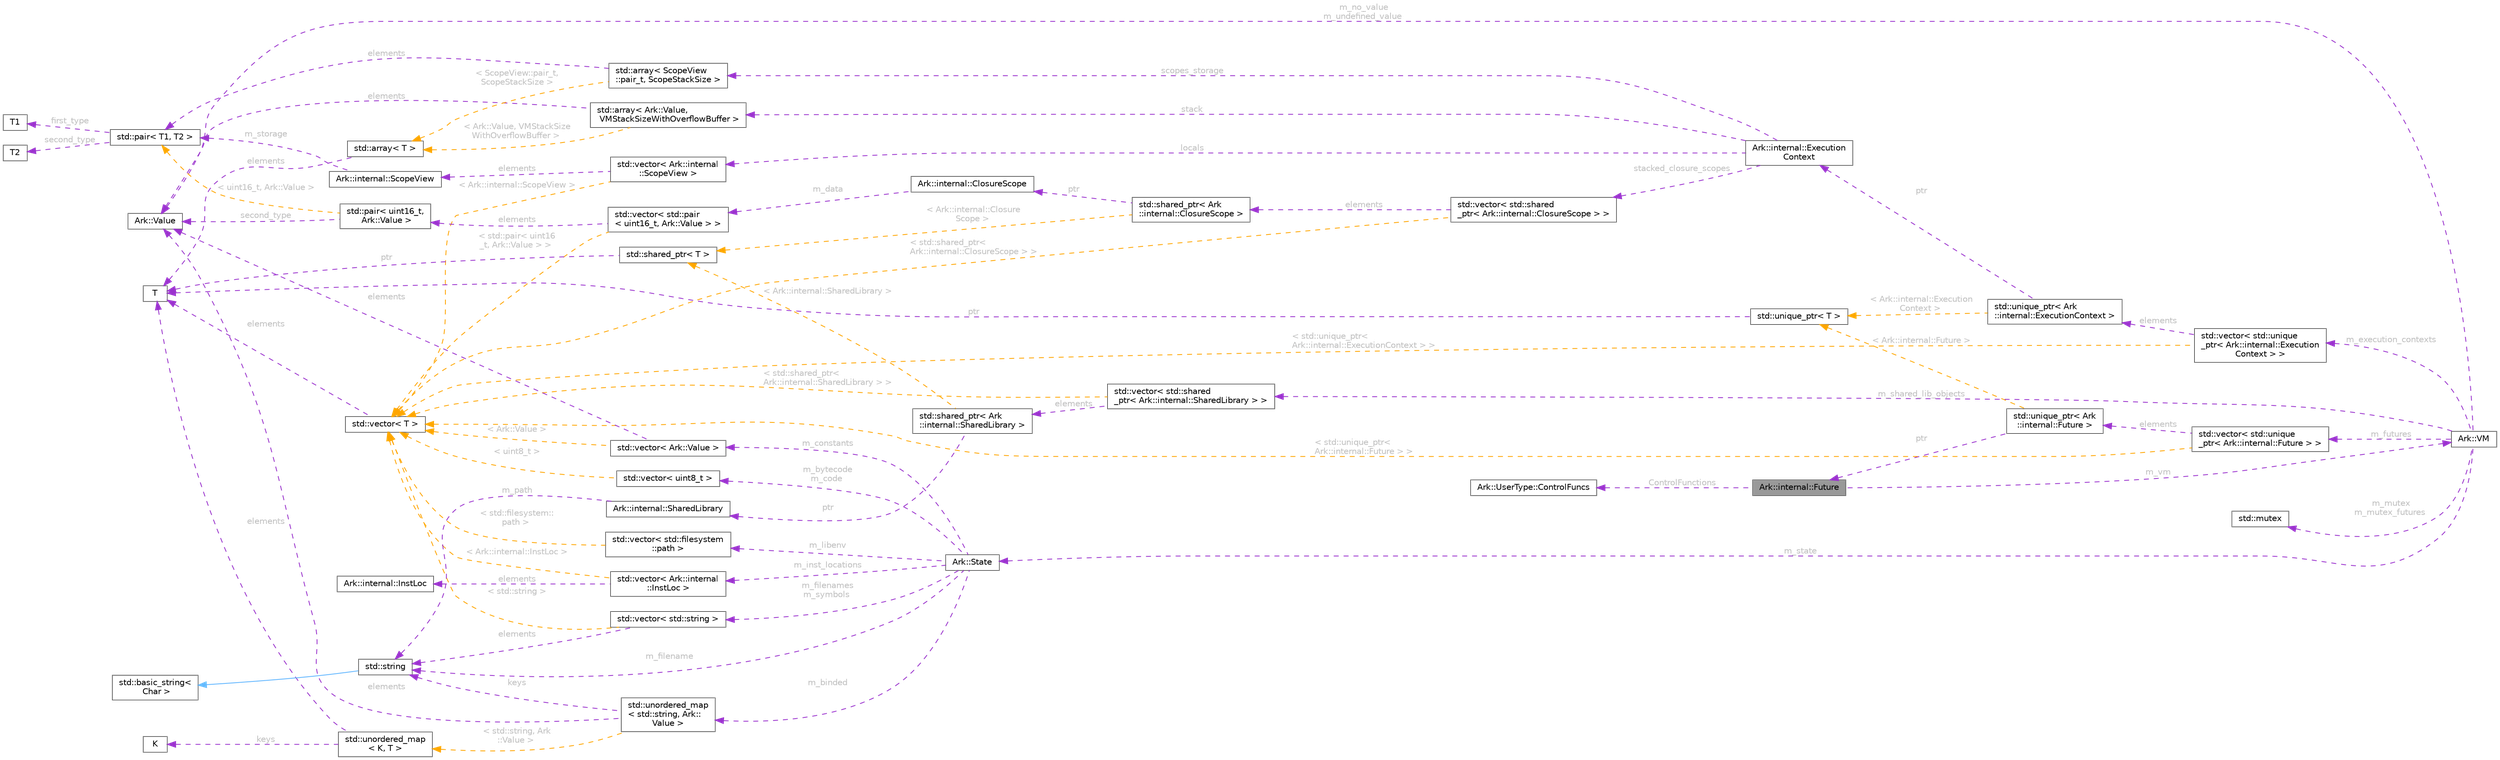 digraph "Ark::internal::Future"
{
 // INTERACTIVE_SVG=YES
 // LATEX_PDF_SIZE
  bgcolor="transparent";
  edge [fontname=Helvetica,fontsize=10,labelfontname=Helvetica,labelfontsize=10];
  node [fontname=Helvetica,fontsize=10,shape=box,height=0.2,width=0.4];
  rankdir="LR";
  Node1 [id="Node000001",label="Ark::internal::Future",height=0.2,width=0.4,color="gray40", fillcolor="grey60", style="filled", fontcolor="black",tooltip=" "];
  Node2 -> Node1 [id="edge1_Node000001_Node000002",dir="back",color="darkorchid3",style="dashed",tooltip=" ",label=" ControlFunctions",fontcolor="grey" ];
  Node2 [id="Node000002",label="Ark::UserType::ControlFuncs",height=0.2,width=0.4,color="gray40", fillcolor="white", style="filled",URL="$d8/d70/structArk_1_1UserType_1_1ControlFuncs.html",tooltip="A structure holding a bunch of pointers to different useful functions related to this usertype."];
  Node3 -> Node1 [id="edge2_Node000001_Node000003",dir="back",color="darkorchid3",style="dashed",tooltip=" ",label=" m_vm",fontcolor="grey" ];
  Node3 [id="Node000003",label="Ark::VM",height=0.2,width=0.4,color="gray40", fillcolor="white", style="filled",URL="$d2/d93/classArk_1_1VM.html",tooltip="The ArkScript virtual machine, executing ArkScript bytecode."];
  Node4 -> Node3 [id="edge3_Node000003_Node000004",dir="back",color="darkorchid3",style="dashed",tooltip=" ",label=" m_state",fontcolor="grey" ];
  Node4 [id="Node000004",label="Ark::State",height=0.2,width=0.4,color="gray40", fillcolor="white", style="filled",URL="$d1/d37/classArk_1_1State.html",tooltip="Ark state to handle the dirty job of loading and compiling ArkScript code."];
  Node5 -> Node4 [id="edge4_Node000004_Node000005",dir="back",color="darkorchid3",style="dashed",tooltip=" ",label=" m_bytecode\nm_code",fontcolor="grey" ];
  Node5 [id="Node000005",label="std::vector\< uint8_t \>",height=0.2,width=0.4,color="gray40", fillcolor="white", style="filled",tooltip=" "];
  Node6 -> Node5 [id="edge5_Node000005_Node000006",dir="back",color="orange",style="dashed",tooltip=" ",label=" \< uint8_t \>",fontcolor="grey" ];
  Node6 [id="Node000006",label="std::vector\< T \>",height=0.2,width=0.4,color="gray40", fillcolor="white", style="filled",tooltip=" "];
  Node7 -> Node6 [id="edge6_Node000006_Node000007",dir="back",color="darkorchid3",style="dashed",tooltip=" ",label=" elements",fontcolor="grey" ];
  Node7 [id="Node000007",label="T",height=0.2,width=0.4,color="gray40", fillcolor="white", style="filled",tooltip=" "];
  Node8 -> Node4 [id="edge7_Node000004_Node000008",dir="back",color="darkorchid3",style="dashed",tooltip=" ",label=" m_libenv",fontcolor="grey" ];
  Node8 [id="Node000008",label="std::vector\< std::filesystem\l::path \>",height=0.2,width=0.4,color="gray40", fillcolor="white", style="filled",tooltip=" "];
  Node6 -> Node8 [id="edge8_Node000008_Node000006",dir="back",color="orange",style="dashed",tooltip=" ",label=" \< std::filesystem::\lpath \>",fontcolor="grey" ];
  Node9 -> Node4 [id="edge9_Node000004_Node000009",dir="back",color="darkorchid3",style="dashed",tooltip=" ",label=" m_filename",fontcolor="grey" ];
  Node9 [id="Node000009",label="std::string",height=0.2,width=0.4,color="gray40", fillcolor="white", style="filled",tooltip=" "];
  Node10 -> Node9 [id="edge10_Node000009_Node000010",dir="back",color="steelblue1",style="solid",tooltip=" "];
  Node10 [id="Node000010",label="std::basic_string\<\l Char \>",height=0.2,width=0.4,color="gray40", fillcolor="white", style="filled",tooltip=" "];
  Node11 -> Node4 [id="edge11_Node000004_Node000011",dir="back",color="darkorchid3",style="dashed",tooltip=" ",label=" m_filenames\nm_symbols",fontcolor="grey" ];
  Node11 [id="Node000011",label="std::vector\< std::string \>",height=0.2,width=0.4,color="gray40", fillcolor="white", style="filled",tooltip=" "];
  Node9 -> Node11 [id="edge12_Node000011_Node000009",dir="back",color="darkorchid3",style="dashed",tooltip=" ",label=" elements",fontcolor="grey" ];
  Node6 -> Node11 [id="edge13_Node000011_Node000006",dir="back",color="orange",style="dashed",tooltip=" ",label=" \< std::string \>",fontcolor="grey" ];
  Node12 -> Node4 [id="edge14_Node000004_Node000012",dir="back",color="darkorchid3",style="dashed",tooltip=" ",label=" m_constants",fontcolor="grey" ];
  Node12 [id="Node000012",label="std::vector\< Ark::Value \>",height=0.2,width=0.4,color="gray40", fillcolor="white", style="filled",tooltip=" "];
  Node13 -> Node12 [id="edge15_Node000012_Node000013",dir="back",color="darkorchid3",style="dashed",tooltip=" ",label=" elements",fontcolor="grey" ];
  Node13 [id="Node000013",label="Ark::Value",height=0.2,width=0.4,color="gray40", fillcolor="white", style="filled",URL="$d3/d90/classArk_1_1Value.html",tooltip=" "];
  Node6 -> Node12 [id="edge16_Node000012_Node000006",dir="back",color="orange",style="dashed",tooltip=" ",label=" \< Ark::Value \>",fontcolor="grey" ];
  Node14 -> Node4 [id="edge17_Node000004_Node000014",dir="back",color="darkorchid3",style="dashed",tooltip=" ",label=" m_inst_locations",fontcolor="grey" ];
  Node14 [id="Node000014",label="std::vector\< Ark::internal\l::InstLoc \>",height=0.2,width=0.4,color="gray40", fillcolor="white", style="filled",tooltip=" "];
  Node15 -> Node14 [id="edge18_Node000014_Node000015",dir="back",color="darkorchid3",style="dashed",tooltip=" ",label=" elements",fontcolor="grey" ];
  Node15 [id="Node000015",label="Ark::internal::InstLoc",height=0.2,width=0.4,color="gray40", fillcolor="white", style="filled",URL="$d5/d64/structArk_1_1internal_1_1InstLoc.html",tooltip=" "];
  Node6 -> Node14 [id="edge19_Node000014_Node000006",dir="back",color="orange",style="dashed",tooltip=" ",label=" \< Ark::internal::InstLoc \>",fontcolor="grey" ];
  Node16 -> Node4 [id="edge20_Node000004_Node000016",dir="back",color="darkorchid3",style="dashed",tooltip=" ",label=" m_binded",fontcolor="grey" ];
  Node16 [id="Node000016",label="std::unordered_map\l\< std::string, Ark::\lValue \>",height=0.2,width=0.4,color="gray40", fillcolor="white", style="filled",tooltip=" "];
  Node9 -> Node16 [id="edge21_Node000016_Node000009",dir="back",color="darkorchid3",style="dashed",tooltip=" ",label=" keys",fontcolor="grey" ];
  Node13 -> Node16 [id="edge22_Node000016_Node000013",dir="back",color="darkorchid3",style="dashed",tooltip=" ",label=" elements",fontcolor="grey" ];
  Node17 -> Node16 [id="edge23_Node000016_Node000017",dir="back",color="orange",style="dashed",tooltip=" ",label=" \< std::string, Ark\l::Value \>",fontcolor="grey" ];
  Node17 [id="Node000017",label="std::unordered_map\l\< K, T \>",height=0.2,width=0.4,color="gray40", fillcolor="white", style="filled",tooltip=" "];
  Node18 -> Node17 [id="edge24_Node000017_Node000018",dir="back",color="darkorchid3",style="dashed",tooltip=" ",label=" keys",fontcolor="grey" ];
  Node18 [id="Node000018",label="K",height=0.2,width=0.4,color="gray40", fillcolor="white", style="filled",tooltip=" "];
  Node7 -> Node17 [id="edge25_Node000017_Node000007",dir="back",color="darkorchid3",style="dashed",tooltip=" ",label=" elements",fontcolor="grey" ];
  Node19 -> Node3 [id="edge26_Node000003_Node000019",dir="back",color="darkorchid3",style="dashed",tooltip=" ",label=" m_execution_contexts",fontcolor="grey" ];
  Node19 [id="Node000019",label="std::vector\< std::unique\l_ptr\< Ark::internal::Execution\lContext \> \>",height=0.2,width=0.4,color="gray40", fillcolor="white", style="filled",tooltip=" "];
  Node20 -> Node19 [id="edge27_Node000019_Node000020",dir="back",color="darkorchid3",style="dashed",tooltip=" ",label=" elements",fontcolor="grey" ];
  Node20 [id="Node000020",label="std::unique_ptr\< Ark\l::internal::ExecutionContext \>",height=0.2,width=0.4,color="gray40", fillcolor="white", style="filled",tooltip=" "];
  Node21 -> Node20 [id="edge28_Node000020_Node000021",dir="back",color="darkorchid3",style="dashed",tooltip=" ",label=" ptr",fontcolor="grey" ];
  Node21 [id="Node000021",label="Ark::internal::Execution\lContext",height=0.2,width=0.4,color="gray40", fillcolor="white", style="filled",URL="$d0/daf/structArk_1_1internal_1_1ExecutionContext.html",tooltip=" "];
  Node22 -> Node21 [id="edge29_Node000021_Node000022",dir="back",color="darkorchid3",style="dashed",tooltip=" ",label=" stacked_closure_scopes",fontcolor="grey" ];
  Node22 [id="Node000022",label="std::vector\< std::shared\l_ptr\< Ark::internal::ClosureScope \> \>",height=0.2,width=0.4,color="gray40", fillcolor="white", style="filled",tooltip=" "];
  Node23 -> Node22 [id="edge30_Node000022_Node000023",dir="back",color="darkorchid3",style="dashed",tooltip=" ",label=" elements",fontcolor="grey" ];
  Node23 [id="Node000023",label="std::shared_ptr\< Ark\l::internal::ClosureScope \>",height=0.2,width=0.4,color="gray40", fillcolor="white", style="filled",tooltip=" "];
  Node24 -> Node23 [id="edge31_Node000023_Node000024",dir="back",color="darkorchid3",style="dashed",tooltip=" ",label=" ptr",fontcolor="grey" ];
  Node24 [id="Node000024",label="Ark::internal::ClosureScope",height=0.2,width=0.4,color="gray40", fillcolor="white", style="filled",URL="$d9/d6c/classArk_1_1internal_1_1ClosureScope.html",tooltip="A class to store fields captured by a closure."];
  Node25 -> Node24 [id="edge32_Node000024_Node000025",dir="back",color="darkorchid3",style="dashed",tooltip=" ",label=" m_data",fontcolor="grey" ];
  Node25 [id="Node000025",label="std::vector\< std::pair\l\< uint16_t, Ark::Value \> \>",height=0.2,width=0.4,color="gray40", fillcolor="white", style="filled",tooltip=" "];
  Node26 -> Node25 [id="edge33_Node000025_Node000026",dir="back",color="darkorchid3",style="dashed",tooltip=" ",label=" elements",fontcolor="grey" ];
  Node26 [id="Node000026",label="std::pair\< uint16_t,\l Ark::Value \>",height=0.2,width=0.4,color="gray40", fillcolor="white", style="filled",tooltip=" "];
  Node13 -> Node26 [id="edge34_Node000026_Node000013",dir="back",color="darkorchid3",style="dashed",tooltip=" ",label=" second_type",fontcolor="grey" ];
  Node27 -> Node26 [id="edge35_Node000026_Node000027",dir="back",color="orange",style="dashed",tooltip=" ",label=" \< uint16_t, Ark::Value \>",fontcolor="grey" ];
  Node27 [id="Node000027",label="std::pair\< T1, T2 \>",height=0.2,width=0.4,color="gray40", fillcolor="white", style="filled",tooltip=" "];
  Node28 -> Node27 [id="edge36_Node000027_Node000028",dir="back",color="darkorchid3",style="dashed",tooltip=" ",label=" first_type",fontcolor="grey" ];
  Node28 [id="Node000028",label="T1",height=0.2,width=0.4,color="gray40", fillcolor="white", style="filled",tooltip=" "];
  Node29 -> Node27 [id="edge37_Node000027_Node000029",dir="back",color="darkorchid3",style="dashed",tooltip=" ",label=" second_type",fontcolor="grey" ];
  Node29 [id="Node000029",label="T2",height=0.2,width=0.4,color="gray40", fillcolor="white", style="filled",tooltip=" "];
  Node6 -> Node25 [id="edge38_Node000025_Node000006",dir="back",color="orange",style="dashed",tooltip=" ",label=" \< std::pair\< uint16\l_t, Ark::Value \> \>",fontcolor="grey" ];
  Node30 -> Node23 [id="edge39_Node000023_Node000030",dir="back",color="orange",style="dashed",tooltip=" ",label=" \< Ark::internal::Closure\lScope \>",fontcolor="grey" ];
  Node30 [id="Node000030",label="std::shared_ptr\< T \>",height=0.2,width=0.4,color="gray40", fillcolor="white", style="filled",tooltip=" "];
  Node7 -> Node30 [id="edge40_Node000030_Node000007",dir="back",color="darkorchid3",style="dashed",tooltip=" ",label=" ptr",fontcolor="grey" ];
  Node6 -> Node22 [id="edge41_Node000022_Node000006",dir="back",color="orange",style="dashed",tooltip=" ",label=" \< std::shared_ptr\<\l Ark::internal::ClosureScope \> \>",fontcolor="grey" ];
  Node31 -> Node21 [id="edge42_Node000021_Node000031",dir="back",color="darkorchid3",style="dashed",tooltip=" ",label=" locals",fontcolor="grey" ];
  Node31 [id="Node000031",label="std::vector\< Ark::internal\l::ScopeView \>",height=0.2,width=0.4,color="gray40", fillcolor="white", style="filled",tooltip=" "];
  Node32 -> Node31 [id="edge43_Node000031_Node000032",dir="back",color="darkorchid3",style="dashed",tooltip=" ",label=" elements",fontcolor="grey" ];
  Node32 [id="Node000032",label="Ark::internal::ScopeView",height=0.2,width=0.4,color="gray40", fillcolor="white", style="filled",URL="$d2/ddd/classArk_1_1internal_1_1ScopeView.html",tooltip="A class to handle the VM scope more efficiently."];
  Node27 -> Node32 [id="edge44_Node000032_Node000027",dir="back",color="darkorchid3",style="dashed",tooltip=" ",label=" m_storage",fontcolor="grey" ];
  Node6 -> Node31 [id="edge45_Node000031_Node000006",dir="back",color="orange",style="dashed",tooltip=" ",label=" \< Ark::internal::ScopeView \>",fontcolor="grey" ];
  Node33 -> Node21 [id="edge46_Node000021_Node000033",dir="back",color="darkorchid3",style="dashed",tooltip=" ",label=" scopes_storage",fontcolor="grey" ];
  Node33 [id="Node000033",label="std::array\< ScopeView\l::pair_t, ScopeStackSize \>",height=0.2,width=0.4,color="gray40", fillcolor="white", style="filled",tooltip=" "];
  Node27 -> Node33 [id="edge47_Node000033_Node000027",dir="back",color="darkorchid3",style="dashed",tooltip=" ",label=" elements",fontcolor="grey" ];
  Node34 -> Node33 [id="edge48_Node000033_Node000034",dir="back",color="orange",style="dashed",tooltip=" ",label=" \< ScopeView::pair_t,\l ScopeStackSize \>",fontcolor="grey" ];
  Node34 [id="Node000034",label="std::array\< T \>",height=0.2,width=0.4,color="gray40", fillcolor="white", style="filled",tooltip=" "];
  Node7 -> Node34 [id="edge49_Node000034_Node000007",dir="back",color="darkorchid3",style="dashed",tooltip=" ",label=" elements",fontcolor="grey" ];
  Node35 -> Node21 [id="edge50_Node000021_Node000035",dir="back",color="darkorchid3",style="dashed",tooltip=" ",label=" stack",fontcolor="grey" ];
  Node35 [id="Node000035",label="std::array\< Ark::Value,\l VMStackSizeWithOverflowBuffer \>",height=0.2,width=0.4,color="gray40", fillcolor="white", style="filled",tooltip=" "];
  Node13 -> Node35 [id="edge51_Node000035_Node000013",dir="back",color="darkorchid3",style="dashed",tooltip=" ",label=" elements",fontcolor="grey" ];
  Node34 -> Node35 [id="edge52_Node000035_Node000034",dir="back",color="orange",style="dashed",tooltip=" ",label=" \< Ark::Value, VMStackSize\lWithOverflowBuffer \>",fontcolor="grey" ];
  Node36 -> Node20 [id="edge53_Node000020_Node000036",dir="back",color="orange",style="dashed",tooltip=" ",label=" \< Ark::internal::Execution\lContext \>",fontcolor="grey" ];
  Node36 [id="Node000036",label="std::unique_ptr\< T \>",height=0.2,width=0.4,color="gray40", fillcolor="white", style="filled",tooltip=" "];
  Node7 -> Node36 [id="edge54_Node000036_Node000007",dir="back",color="darkorchid3",style="dashed",tooltip=" ",label=" ptr",fontcolor="grey" ];
  Node6 -> Node19 [id="edge55_Node000019_Node000006",dir="back",color="orange",style="dashed",tooltip=" ",label=" \< std::unique_ptr\<\l Ark::internal::ExecutionContext \> \>",fontcolor="grey" ];
  Node37 -> Node3 [id="edge56_Node000003_Node000037",dir="back",color="darkorchid3",style="dashed",tooltip=" ",label=" m_mutex\nm_mutex_futures",fontcolor="grey" ];
  Node37 [id="Node000037",label="std::mutex",height=0.2,width=0.4,color="gray40", fillcolor="white", style="filled",tooltip=" "];
  Node38 -> Node3 [id="edge57_Node000003_Node000038",dir="back",color="darkorchid3",style="dashed",tooltip=" ",label=" m_shared_lib_objects",fontcolor="grey" ];
  Node38 [id="Node000038",label="std::vector\< std::shared\l_ptr\< Ark::internal::SharedLibrary \> \>",height=0.2,width=0.4,color="gray40", fillcolor="white", style="filled",tooltip=" "];
  Node39 -> Node38 [id="edge58_Node000038_Node000039",dir="back",color="darkorchid3",style="dashed",tooltip=" ",label=" elements",fontcolor="grey" ];
  Node39 [id="Node000039",label="std::shared_ptr\< Ark\l::internal::SharedLibrary \>",height=0.2,width=0.4,color="gray40", fillcolor="white", style="filled",tooltip=" "];
  Node40 -> Node39 [id="edge59_Node000039_Node000040",dir="back",color="darkorchid3",style="dashed",tooltip=" ",label=" ptr",fontcolor="grey" ];
  Node40 [id="Node000040",label="Ark::internal::SharedLibrary",height=0.2,width=0.4,color="gray40", fillcolor="white", style="filled",URL="$d0/d8a/classArk_1_1internal_1_1SharedLibrary.html",tooltip="Handling a shared library as an ArkScript VM plugin."];
  Node9 -> Node40 [id="edge60_Node000040_Node000009",dir="back",color="darkorchid3",style="dashed",tooltip=" ",label=" m_path",fontcolor="grey" ];
  Node30 -> Node39 [id="edge61_Node000039_Node000030",dir="back",color="orange",style="dashed",tooltip=" ",label=" \< Ark::internal::SharedLibrary \>",fontcolor="grey" ];
  Node6 -> Node38 [id="edge62_Node000038_Node000006",dir="back",color="orange",style="dashed",tooltip=" ",label=" \< std::shared_ptr\<\l Ark::internal::SharedLibrary \> \>",fontcolor="grey" ];
  Node41 -> Node3 [id="edge63_Node000003_Node000041",dir="back",color="darkorchid3",style="dashed",tooltip=" ",label=" m_futures",fontcolor="grey" ];
  Node41 [id="Node000041",label="std::vector\< std::unique\l_ptr\< Ark::internal::Future \> \>",height=0.2,width=0.4,color="gray40", fillcolor="white", style="filled",tooltip=" "];
  Node42 -> Node41 [id="edge64_Node000041_Node000042",dir="back",color="darkorchid3",style="dashed",tooltip=" ",label=" elements",fontcolor="grey" ];
  Node42 [id="Node000042",label="std::unique_ptr\< Ark\l::internal::Future \>",height=0.2,width=0.4,color="gray40", fillcolor="white", style="filled",tooltip=" "];
  Node1 -> Node42 [id="edge65_Node000042_Node000001",dir="back",color="darkorchid3",style="dashed",tooltip=" ",label=" ptr",fontcolor="grey" ];
  Node36 -> Node42 [id="edge66_Node000042_Node000036",dir="back",color="orange",style="dashed",tooltip=" ",label=" \< Ark::internal::Future \>",fontcolor="grey" ];
  Node6 -> Node41 [id="edge67_Node000041_Node000006",dir="back",color="orange",style="dashed",tooltip=" ",label=" \< std::unique_ptr\<\l Ark::internal::Future \> \>",fontcolor="grey" ];
  Node13 -> Node3 [id="edge68_Node000003_Node000013",dir="back",color="darkorchid3",style="dashed",tooltip=" ",label=" m_no_value\nm_undefined_value",fontcolor="grey" ];
}
